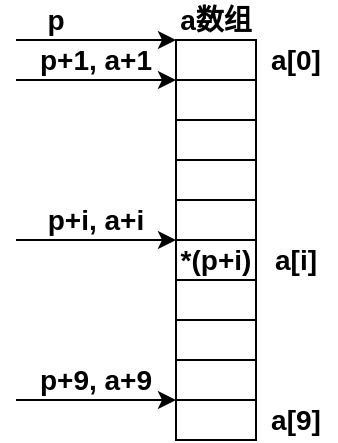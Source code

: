 <mxfile version="14.5.1" type="device"><diagram id="MXQ_l0Jrie3AkM82IuTe" name="第 1 页"><mxGraphModel dx="1186" dy="672" grid="1" gridSize="10" guides="1" tooltips="1" connect="1" arrows="1" fold="1" page="1" pageScale="1" pageWidth="827" pageHeight="1169" math="0" shadow="0"><root><mxCell id="0"/><mxCell id="1" parent="0"/><mxCell id="zXA16gf03gwoxUCZf4As-1" value="" style="rounded=0;whiteSpace=wrap;html=1;" parent="1" vertex="1"><mxGeometry x="320" y="40" width="40" height="20" as="geometry"/></mxCell><mxCell id="zXA16gf03gwoxUCZf4As-2" value="" style="rounded=0;whiteSpace=wrap;html=1;" parent="1" vertex="1"><mxGeometry x="320" y="60" width="40" height="20" as="geometry"/></mxCell><mxCell id="zXA16gf03gwoxUCZf4As-3" value="" style="rounded=0;whiteSpace=wrap;html=1;" parent="1" vertex="1"><mxGeometry x="320" y="80" width="40" height="20" as="geometry"/></mxCell><mxCell id="zXA16gf03gwoxUCZf4As-4" value="" style="rounded=0;whiteSpace=wrap;html=1;" parent="1" vertex="1"><mxGeometry x="320" y="100" width="40" height="20" as="geometry"/></mxCell><mxCell id="zXA16gf03gwoxUCZf4As-5" value="" style="rounded=0;whiteSpace=wrap;html=1;" parent="1" vertex="1"><mxGeometry x="320" y="120" width="40" height="20" as="geometry"/></mxCell><mxCell id="zXA16gf03gwoxUCZf4As-6" value="&lt;b&gt;&lt;font style=&quot;font-size: 14px&quot;&gt;*(p+i)&lt;/font&gt;&lt;/b&gt;" style="rounded=0;whiteSpace=wrap;html=1;" parent="1" vertex="1"><mxGeometry x="320" y="140" width="40" height="20" as="geometry"/></mxCell><mxCell id="zXA16gf03gwoxUCZf4As-7" value="" style="rounded=0;whiteSpace=wrap;html=1;" parent="1" vertex="1"><mxGeometry x="320" y="160" width="40" height="20" as="geometry"/></mxCell><mxCell id="zXA16gf03gwoxUCZf4As-8" value="" style="rounded=0;whiteSpace=wrap;html=1;" parent="1" vertex="1"><mxGeometry x="320" y="180" width="40" height="20" as="geometry"/></mxCell><mxCell id="zXA16gf03gwoxUCZf4As-9" value="" style="rounded=0;whiteSpace=wrap;html=1;" parent="1" vertex="1"><mxGeometry x="320" y="200" width="40" height="20" as="geometry"/></mxCell><mxCell id="zXA16gf03gwoxUCZf4As-10" value="" style="rounded=0;whiteSpace=wrap;html=1;" parent="1" vertex="1"><mxGeometry x="320" y="220" width="40" height="20" as="geometry"/></mxCell><mxCell id="zXA16gf03gwoxUCZf4As-13" value="&lt;b&gt;&lt;font style=&quot;font-size: 14px&quot;&gt;p&lt;/font&gt;&lt;/b&gt;" style="text;html=1;strokeColor=none;fillColor=none;align=center;verticalAlign=middle;whiteSpace=wrap;rounded=0;" parent="1" vertex="1"><mxGeometry x="240" y="20" width="40" height="20" as="geometry"/></mxCell><mxCell id="zXA16gf03gwoxUCZf4As-14" value="&lt;b&gt;&lt;font style=&quot;font-size: 14px&quot;&gt;a[0]&lt;/font&gt;&lt;/b&gt;" style="text;html=1;strokeColor=none;fillColor=none;align=center;verticalAlign=middle;whiteSpace=wrap;rounded=0;" parent="1" vertex="1"><mxGeometry x="360" y="40" width="40" height="20" as="geometry"/></mxCell><mxCell id="zXA16gf03gwoxUCZf4As-15" value="&lt;b&gt;&lt;font style=&quot;font-size: 14px&quot;&gt;a[9]&lt;/font&gt;&lt;/b&gt;" style="text;html=1;strokeColor=none;fillColor=none;align=center;verticalAlign=middle;whiteSpace=wrap;rounded=0;" parent="1" vertex="1"><mxGeometry x="360" y="220" width="40" height="20" as="geometry"/></mxCell><mxCell id="Cvcq1wiKOalkz2tulyrI-1" value="&lt;b&gt;&lt;font style=&quot;font-size: 14px&quot;&gt;a数组&lt;/font&gt;&lt;/b&gt;" style="text;html=1;strokeColor=none;fillColor=none;align=center;verticalAlign=middle;whiteSpace=wrap;rounded=0;" vertex="1" parent="1"><mxGeometry x="320" y="20" width="40" height="20" as="geometry"/></mxCell><mxCell id="Cvcq1wiKOalkz2tulyrI-3" value="&lt;span style=&quot;font-size: 14px&quot;&gt;&lt;b&gt;p+1, a+1&lt;/b&gt;&lt;/span&gt;" style="text;html=1;strokeColor=none;fillColor=none;align=center;verticalAlign=middle;whiteSpace=wrap;rounded=0;" vertex="1" parent="1"><mxGeometry x="240" y="40" width="80" height="20" as="geometry"/></mxCell><mxCell id="Cvcq1wiKOalkz2tulyrI-4" value="&lt;span style=&quot;font-size: 14px&quot;&gt;&lt;b&gt;p+i, a+i&lt;/b&gt;&lt;/span&gt;" style="text;html=1;strokeColor=none;fillColor=none;align=center;verticalAlign=middle;whiteSpace=wrap;rounded=0;" vertex="1" parent="1"><mxGeometry x="240" y="120" width="80" height="20" as="geometry"/></mxCell><mxCell id="Cvcq1wiKOalkz2tulyrI-5" value="" style="endArrow=classic;html=1;entryX=1;entryY=0;entryDx=0;entryDy=0;exitX=0;exitY=0;exitDx=0;exitDy=0;" edge="1" parent="1" source="Cvcq1wiKOalkz2tulyrI-3" target="Cvcq1wiKOalkz2tulyrI-3"><mxGeometry width="50" height="50" relative="1" as="geometry"><mxPoint x="180" y="50" as="sourcePoint"/><mxPoint x="230" y="60" as="targetPoint"/></mxGeometry></mxCell><mxCell id="Cvcq1wiKOalkz2tulyrI-6" value="" style="endArrow=classic;html=1;entryX=0;entryY=0;entryDx=0;entryDy=0;exitX=0;exitY=1;exitDx=0;exitDy=0;" edge="1" parent="1" source="Cvcq1wiKOalkz2tulyrI-3" target="zXA16gf03gwoxUCZf4As-2"><mxGeometry width="50" height="50" relative="1" as="geometry"><mxPoint x="250" y="50" as="sourcePoint"/><mxPoint x="330" y="50" as="targetPoint"/></mxGeometry></mxCell><mxCell id="Cvcq1wiKOalkz2tulyrI-7" value="" style="endArrow=classic;html=1;entryX=1;entryY=1;entryDx=0;entryDy=0;" edge="1" parent="1" target="Cvcq1wiKOalkz2tulyrI-4"><mxGeometry width="50" height="50" relative="1" as="geometry"><mxPoint x="240" y="140" as="sourcePoint"/><mxPoint x="300" y="140" as="targetPoint"/></mxGeometry></mxCell><mxCell id="Cvcq1wiKOalkz2tulyrI-8" value="&lt;span style=&quot;font-size: 14px&quot;&gt;&lt;b&gt;p+9, a+9&lt;/b&gt;&lt;/span&gt;" style="text;html=1;strokeColor=none;fillColor=none;align=center;verticalAlign=middle;whiteSpace=wrap;rounded=0;" vertex="1" parent="1"><mxGeometry x="240" y="200" width="80" height="20" as="geometry"/></mxCell><mxCell id="Cvcq1wiKOalkz2tulyrI-9" value="" style="endArrow=classic;html=1;entryX=0;entryY=0;entryDx=0;entryDy=0;" edge="1" parent="1" target="zXA16gf03gwoxUCZf4As-10"><mxGeometry width="50" height="50" relative="1" as="geometry"><mxPoint x="240" y="220" as="sourcePoint"/><mxPoint x="310" y="150" as="targetPoint"/></mxGeometry></mxCell><mxCell id="Cvcq1wiKOalkz2tulyrI-11" value="&lt;b&gt;&lt;font style=&quot;font-size: 14px&quot;&gt;a[i]&lt;/font&gt;&lt;/b&gt;" style="text;html=1;strokeColor=none;fillColor=none;align=center;verticalAlign=middle;whiteSpace=wrap;rounded=0;" vertex="1" parent="1"><mxGeometry x="360" y="140" width="40" height="20" as="geometry"/></mxCell></root></mxGraphModel></diagram></mxfile>